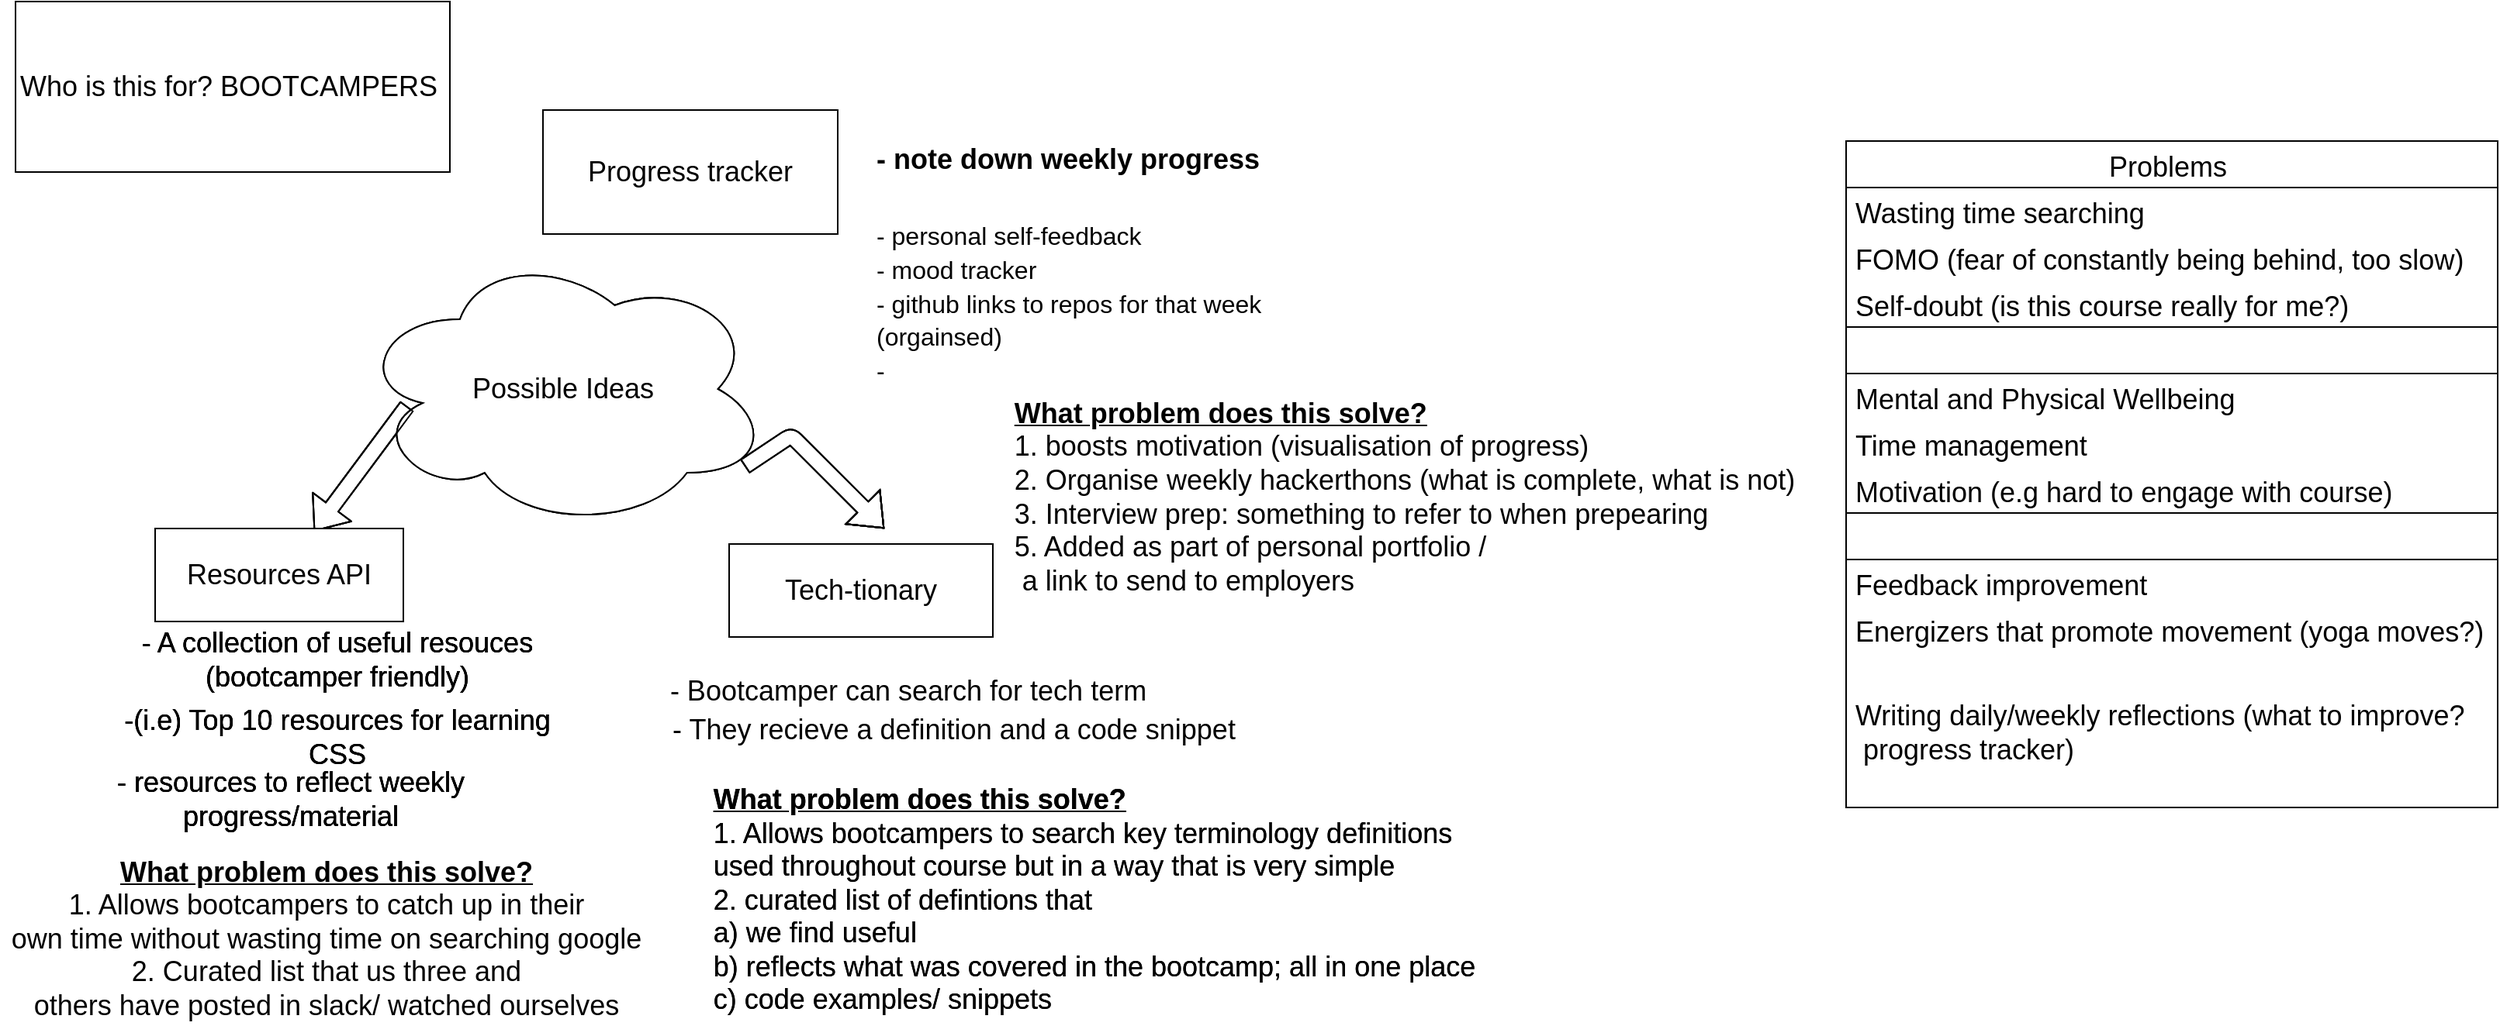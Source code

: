 <mxfile>
    <diagram id="fIv6yBxOHjXp-t3xew6y" name="Page-1">
        <mxGraphModel dx="1268" dy="575" grid="1" gridSize="10" guides="1" tooltips="1" connect="1" arrows="1" fold="1" page="1" pageScale="1" pageWidth="827" pageHeight="1169" math="0" shadow="0">
            <root>
                <mxCell id="0"/>
                <mxCell id="1" parent="0"/>
                <mxCell id="2" value="&lt;font style=&quot;font-size: 18px&quot;&gt;Possible Ideas&lt;/font&gt;" style="ellipse;shape=cloud;whiteSpace=wrap;html=1;" vertex="1" parent="1">
                    <mxGeometry x="250" y="180" width="266" height="180" as="geometry"/>
                </mxCell>
                <mxCell id="3" value="Who is this for? BOOTCAMPERS&amp;nbsp;" style="rounded=0;whiteSpace=wrap;html=1;fontSize=18;" vertex="1" parent="1">
                    <mxGeometry x="30" y="20" width="280" height="110" as="geometry"/>
                </mxCell>
                <mxCell id="4" value="" style="shape=flexArrow;endArrow=classic;html=1;fontSize=18;" edge="1" parent="1">
                    <mxGeometry width="50" height="50" relative="1" as="geometry">
                        <mxPoint x="500" y="320" as="sourcePoint"/>
                        <mxPoint x="590" y="360" as="targetPoint"/>
                        <Array as="points">
                            <mxPoint x="530" y="300"/>
                        </Array>
                    </mxGeometry>
                </mxCell>
                <mxCell id="5" value="Tech-tionary" style="rounded=0;whiteSpace=wrap;html=1;fontSize=18;" vertex="1" parent="1">
                    <mxGeometry x="490" y="370" width="170" height="60" as="geometry"/>
                </mxCell>
                <mxCell id="6" value="- Bootcamper can search for tech term" style="text;html=1;align=center;verticalAlign=middle;resizable=0;points=[];autosize=1;strokeColor=none;fillColor=none;fontSize=18;" vertex="1" parent="1">
                    <mxGeometry x="445" y="450" width="320" height="30" as="geometry"/>
                </mxCell>
                <mxCell id="7" value="- They recieve a definition and a code snippet&amp;nbsp;" style="text;html=1;align=center;verticalAlign=middle;resizable=0;points=[];autosize=1;strokeColor=none;fillColor=none;fontSize=18;" vertex="1" parent="1">
                    <mxGeometry x="447" y="475" width="380" height="30" as="geometry"/>
                </mxCell>
                <mxCell id="8" value="Resources API" style="rounded=0;whiteSpace=wrap;html=1;fontSize=18;" vertex="1" parent="1">
                    <mxGeometry x="120" y="360" width="160" height="60" as="geometry"/>
                </mxCell>
                <mxCell id="10" value="" style="shape=flexArrow;endArrow=classic;html=1;fontSize=18;entryX=0.64;entryY=0.03;entryDx=0;entryDy=0;entryPerimeter=0;exitX=0.122;exitY=0.561;exitDx=0;exitDy=0;exitPerimeter=0;" edge="1" parent="1" source="2" target="8">
                    <mxGeometry width="50" height="50" relative="1" as="geometry">
                        <mxPoint x="210" y="320" as="sourcePoint"/>
                        <mxPoint x="260" y="270" as="targetPoint"/>
                    </mxGeometry>
                </mxCell>
                <mxCell id="11" value="- A collection of useful resouces (bootcamper friendly)" style="text;html=1;strokeColor=none;fillColor=none;align=center;verticalAlign=middle;whiteSpace=wrap;rounded=0;fontSize=18;" vertex="1" parent="1">
                    <mxGeometry x="95" y="430" width="285" height="30" as="geometry"/>
                </mxCell>
                <mxCell id="12" value="-(i.e) Top 10 resources for learning CSS" style="text;html=1;strokeColor=none;fillColor=none;align=center;verticalAlign=middle;whiteSpace=wrap;rounded=0;fontSize=18;" vertex="1" parent="1">
                    <mxGeometry x="95" y="480" width="285" height="30" as="geometry"/>
                </mxCell>
                <mxCell id="13" value="- resources to reflect weekly progress/material" style="text;html=1;strokeColor=none;fillColor=none;align=center;verticalAlign=middle;whiteSpace=wrap;rounded=0;fontSize=18;" vertex="1" parent="1">
                    <mxGeometry x="60" y="520" width="295" height="30" as="geometry"/>
                </mxCell>
                <mxCell id="15" value="&lt;b&gt;&lt;u&gt;What problem does this solve? &lt;br&gt;&lt;/u&gt;&lt;/b&gt;1. Allows bootcampers to catch up in their &lt;br&gt;own time without wasting time on searching google&lt;br&gt;2. Curated list that us three and &lt;br&gt;others have posted in slack/ watched ourselves" style="text;html=1;align=center;verticalAlign=middle;resizable=0;points=[];autosize=1;strokeColor=none;fillColor=none;fontSize=18;" vertex="1" parent="1">
                    <mxGeometry x="20" y="570" width="420" height="110" as="geometry"/>
                </mxCell>
                <mxCell id="16" value="&lt;div style=&quot;text-align: left&quot;&gt;&lt;b&gt;&lt;u&gt;What problem does this solve?&lt;/u&gt;&lt;/b&gt;&lt;/div&gt;&lt;div style=&quot;text-align: left&quot;&gt;&lt;span&gt;1. Allows bootcampers to search key terminology definitions&lt;/span&gt;&lt;/div&gt;&lt;div style=&quot;text-align: left&quot;&gt;&lt;span&gt;used throughout course but in a way that is very simple&lt;/span&gt;&lt;/div&gt;&lt;div style=&quot;text-align: left&quot;&gt;&lt;span&gt;2. curated list of defintions that&lt;/span&gt;&lt;/div&gt;&lt;div style=&quot;text-align: left&quot;&gt;&lt;span&gt;a) we find useful&lt;/span&gt;&lt;/div&gt;&lt;div style=&quot;text-align: left&quot;&gt;&lt;span&gt;b) reflects what was covered in the bootcamp; all in one place&lt;/span&gt;&lt;/div&gt;&lt;div style=&quot;text-align: left&quot;&gt;&lt;span&gt;c) code examples/ snippets&amp;nbsp;&lt;/span&gt;&lt;/div&gt;" style="text;html=1;align=center;verticalAlign=middle;resizable=0;points=[];autosize=1;strokeColor=none;fillColor=none;fontSize=18;" vertex="1" parent="1">
                    <mxGeometry x="470" y="520" width="510" height="160" as="geometry"/>
                </mxCell>
                <mxCell id="17" value="Problems " style="swimlane;fontStyle=0;childLayout=stackLayout;horizontal=1;startSize=30;horizontalStack=0;resizeParent=1;resizeParentMax=0;resizeLast=0;collapsible=1;marginBottom=0;fontSize=18;" vertex="1" parent="1">
                    <mxGeometry x="1210" y="110" width="420" height="120" as="geometry"/>
                </mxCell>
                <mxCell id="18" value="Wasting time searching" style="text;strokeColor=none;fillColor=none;align=left;verticalAlign=middle;spacingLeft=4;spacingRight=4;overflow=hidden;points=[[0,0.5],[1,0.5]];portConstraint=eastwest;rotatable=0;fontSize=18;" vertex="1" parent="17">
                    <mxGeometry y="30" width="420" height="30" as="geometry"/>
                </mxCell>
                <mxCell id="19" value="FOMO (fear of constantly being behind, too slow)" style="text;strokeColor=none;fillColor=none;align=left;verticalAlign=middle;spacingLeft=4;spacingRight=4;overflow=hidden;points=[[0,0.5],[1,0.5]];portConstraint=eastwest;rotatable=0;fontSize=18;" vertex="1" parent="17">
                    <mxGeometry y="60" width="420" height="30" as="geometry"/>
                </mxCell>
                <mxCell id="20" value="Self-doubt (is this course really for me?)" style="text;strokeColor=none;fillColor=none;align=left;verticalAlign=middle;spacingLeft=4;spacingRight=4;overflow=hidden;points=[[0,0.5],[1,0.5]];portConstraint=eastwest;rotatable=0;fontSize=18;" vertex="1" parent="17">
                    <mxGeometry y="90" width="420" height="30" as="geometry"/>
                </mxCell>
                <mxCell id="21" value="" style="swimlane;fontStyle=0;childLayout=stackLayout;horizontal=1;startSize=30;horizontalStack=0;resizeParent=1;resizeParentMax=0;resizeLast=0;collapsible=1;marginBottom=0;fontSize=18;" vertex="1" parent="1">
                    <mxGeometry x="1210" y="350" width="420" height="190" as="geometry"/>
                </mxCell>
                <mxCell id="22" value="Feedback improvement " style="text;strokeColor=none;fillColor=none;align=left;verticalAlign=middle;spacingLeft=4;spacingRight=4;overflow=hidden;points=[[0,0.5],[1,0.5]];portConstraint=eastwest;rotatable=0;fontSize=18;" vertex="1" parent="21">
                    <mxGeometry y="30" width="420" height="30" as="geometry"/>
                </mxCell>
                <mxCell id="23" value="Energizers that promote movement (yoga moves?) " style="text;strokeColor=none;fillColor=none;align=left;verticalAlign=middle;spacingLeft=4;spacingRight=4;overflow=hidden;points=[[0,0.5],[1,0.5]];portConstraint=eastwest;rotatable=0;fontSize=18;" vertex="1" parent="21">
                    <mxGeometry y="60" width="420" height="30" as="geometry"/>
                </mxCell>
                <mxCell id="24" value="Writing daily/weekly reflections (what to improve?&#10; progress tracker)" style="text;strokeColor=none;fillColor=none;align=left;verticalAlign=middle;spacingLeft=4;spacingRight=4;overflow=hidden;points=[[0,0.5],[1,0.5]];portConstraint=eastwest;rotatable=0;fontSize=18;" vertex="1" parent="21">
                    <mxGeometry y="90" width="420" height="100" as="geometry"/>
                </mxCell>
                <mxCell id="26" value="" style="swimlane;fontStyle=0;childLayout=stackLayout;horizontal=1;startSize=30;horizontalStack=0;resizeParent=1;resizeParentMax=0;resizeLast=0;collapsible=1;marginBottom=0;fontSize=18;" vertex="1" parent="1">
                    <mxGeometry x="1210" y="230" width="420" height="120" as="geometry"/>
                </mxCell>
                <mxCell id="27" value="Mental and Physical Wellbeing" style="text;strokeColor=none;fillColor=none;align=left;verticalAlign=middle;spacingLeft=4;spacingRight=4;overflow=hidden;points=[[0,0.5],[1,0.5]];portConstraint=eastwest;rotatable=0;fontSize=18;" vertex="1" parent="26">
                    <mxGeometry y="30" width="420" height="30" as="geometry"/>
                </mxCell>
                <mxCell id="28" value="Time management" style="text;strokeColor=none;fillColor=none;align=left;verticalAlign=middle;spacingLeft=4;spacingRight=4;overflow=hidden;points=[[0,0.5],[1,0.5]];portConstraint=eastwest;rotatable=0;fontSize=18;" vertex="1" parent="26">
                    <mxGeometry y="60" width="420" height="30" as="geometry"/>
                </mxCell>
                <mxCell id="29" value="Motivation (e.g hard to engage with course)" style="text;strokeColor=none;fillColor=none;align=left;verticalAlign=middle;spacingLeft=4;spacingRight=4;overflow=hidden;points=[[0,0.5],[1,0.5]];portConstraint=eastwest;rotatable=0;fontSize=18;" vertex="1" parent="26">
                    <mxGeometry y="90" width="420" height="30" as="geometry"/>
                </mxCell>
                <mxCell id="30" value="&lt;font style=&quot;font-size: 18px&quot;&gt;Possible Ideas&lt;/font&gt;" style="ellipse;shape=cloud;whiteSpace=wrap;html=1;" vertex="1" parent="1">
                    <mxGeometry x="250" y="180" width="266" height="180" as="geometry"/>
                </mxCell>
                <mxCell id="31" value="" style="shape=flexArrow;endArrow=classic;html=1;fontSize=18;entryX=0.64;entryY=0.03;entryDx=0;entryDy=0;entryPerimeter=0;exitX=0.122;exitY=0.561;exitDx=0;exitDy=0;exitPerimeter=0;" edge="1" source="30" target="33" parent="1">
                    <mxGeometry width="50" height="50" relative="1" as="geometry">
                        <mxPoint x="210" y="320" as="sourcePoint"/>
                        <mxPoint x="260" y="270" as="targetPoint"/>
                    </mxGeometry>
                </mxCell>
                <mxCell id="32" value="" style="shape=flexArrow;endArrow=classic;html=1;fontSize=18;" edge="1" parent="1">
                    <mxGeometry width="50" height="50" relative="1" as="geometry">
                        <mxPoint x="500" y="320" as="sourcePoint"/>
                        <mxPoint x="590" y="360" as="targetPoint"/>
                        <Array as="points">
                            <mxPoint x="530" y="300"/>
                        </Array>
                    </mxGeometry>
                </mxCell>
                <mxCell id="33" value="Resources API" style="rounded=0;whiteSpace=wrap;html=1;fontSize=18;" vertex="1" parent="1">
                    <mxGeometry x="120" y="360" width="160" height="60" as="geometry"/>
                </mxCell>
                <mxCell id="34" value="- A collection of useful resouces (bootcamper friendly)" style="text;html=1;strokeColor=none;fillColor=none;align=center;verticalAlign=middle;whiteSpace=wrap;rounded=0;fontSize=18;" vertex="1" parent="1">
                    <mxGeometry x="95" y="430" width="285" height="30" as="geometry"/>
                </mxCell>
                <mxCell id="35" value="-(i.e) Top 10 resources for learning CSS" style="text;html=1;strokeColor=none;fillColor=none;align=center;verticalAlign=middle;whiteSpace=wrap;rounded=0;fontSize=18;" vertex="1" parent="1">
                    <mxGeometry x="95" y="480" width="285" height="30" as="geometry"/>
                </mxCell>
                <mxCell id="36" value="- resources to reflect weekly progress/material" style="text;html=1;strokeColor=none;fillColor=none;align=center;verticalAlign=middle;whiteSpace=wrap;rounded=0;fontSize=18;" vertex="1" parent="1">
                    <mxGeometry x="60" y="520" width="295" height="30" as="geometry"/>
                </mxCell>
                <mxCell id="37" value="Tech-tionary" style="rounded=0;whiteSpace=wrap;html=1;fontSize=18;" vertex="1" parent="1">
                    <mxGeometry x="490" y="370" width="170" height="60" as="geometry"/>
                </mxCell>
                <mxCell id="38" value="&lt;font style=&quot;font-size: 18px&quot;&gt;Possible Ideas&lt;/font&gt;" style="ellipse;shape=cloud;whiteSpace=wrap;html=1;" vertex="1" parent="1">
                    <mxGeometry x="250" y="180" width="266" height="180" as="geometry"/>
                </mxCell>
                <mxCell id="39" value="" style="shape=flexArrow;endArrow=classic;html=1;fontSize=18;entryX=0.64;entryY=0.03;entryDx=0;entryDy=0;entryPerimeter=0;exitX=0.122;exitY=0.561;exitDx=0;exitDy=0;exitPerimeter=0;" edge="1" source="38" target="41" parent="1">
                    <mxGeometry width="50" height="50" relative="1" as="geometry">
                        <mxPoint x="210" y="320" as="sourcePoint"/>
                        <mxPoint x="260" y="270" as="targetPoint"/>
                    </mxGeometry>
                </mxCell>
                <mxCell id="40" value="" style="shape=flexArrow;endArrow=classic;html=1;fontSize=18;" edge="1" parent="1">
                    <mxGeometry width="50" height="50" relative="1" as="geometry">
                        <mxPoint x="500" y="320" as="sourcePoint"/>
                        <mxPoint x="590" y="360" as="targetPoint"/>
                        <Array as="points">
                            <mxPoint x="530" y="300"/>
                        </Array>
                    </mxGeometry>
                </mxCell>
                <mxCell id="41" value="Resources API" style="rounded=0;whiteSpace=wrap;html=1;fontSize=18;" vertex="1" parent="1">
                    <mxGeometry x="120" y="360" width="160" height="60" as="geometry"/>
                </mxCell>
                <mxCell id="42" value="- A collection of useful resouces (bootcamper friendly)" style="text;html=1;strokeColor=none;fillColor=none;align=center;verticalAlign=middle;whiteSpace=wrap;rounded=0;fontSize=18;" vertex="1" parent="1">
                    <mxGeometry x="95" y="430" width="285" height="30" as="geometry"/>
                </mxCell>
                <mxCell id="43" value="-(i.e) Top 10 resources for learning CSS" style="text;html=1;strokeColor=none;fillColor=none;align=center;verticalAlign=middle;whiteSpace=wrap;rounded=0;fontSize=18;" vertex="1" parent="1">
                    <mxGeometry x="95" y="480" width="285" height="30" as="geometry"/>
                </mxCell>
                <mxCell id="44" value="- resources to reflect weekly progress/material" style="text;html=1;strokeColor=none;fillColor=none;align=center;verticalAlign=middle;whiteSpace=wrap;rounded=0;fontSize=18;" vertex="1" parent="1">
                    <mxGeometry x="60" y="520" width="295" height="30" as="geometry"/>
                </mxCell>
                <mxCell id="45" value="Tech-tionary" style="rounded=0;whiteSpace=wrap;html=1;fontSize=18;" vertex="1" parent="1">
                    <mxGeometry x="490" y="370" width="170" height="60" as="geometry"/>
                </mxCell>
                <mxCell id="46" value="&lt;div style=&quot;text-align: left&quot;&gt;&lt;b&gt;&lt;u&gt;What problem does this solve?&lt;/u&gt;&lt;/b&gt;&lt;/div&gt;&lt;div style=&quot;text-align: left&quot;&gt;&lt;span&gt;1. Allows bootcampers to search key terminology definitions&lt;/span&gt;&lt;/div&gt;&lt;div style=&quot;text-align: left&quot;&gt;&lt;span&gt;used throughout course but in a way that is very simple&lt;/span&gt;&lt;/div&gt;&lt;div style=&quot;text-align: left&quot;&gt;&lt;span&gt;2. curated list of defintions that&lt;/span&gt;&lt;/div&gt;&lt;div style=&quot;text-align: left&quot;&gt;&lt;span&gt;a) we find useful&lt;/span&gt;&lt;/div&gt;&lt;div style=&quot;text-align: left&quot;&gt;&lt;span&gt;b) reflects what was covered in the bootcamp; all in one place&lt;/span&gt;&lt;/div&gt;&lt;div style=&quot;text-align: left&quot;&gt;&lt;span&gt;c) code examples/ snippets&amp;nbsp;&lt;/span&gt;&lt;/div&gt;" style="text;html=1;align=center;verticalAlign=middle;resizable=0;points=[];autosize=1;strokeColor=none;fillColor=none;fontSize=18;" vertex="1" parent="1">
                    <mxGeometry x="470" y="520" width="510" height="160" as="geometry"/>
                </mxCell>
                <mxCell id="48" value="Progress tracker" style="rounded=0;whiteSpace=wrap;html=1;fontSize=18;" vertex="1" parent="1">
                    <mxGeometry x="370" y="90" width="190" height="80" as="geometry"/>
                </mxCell>
                <mxCell id="52" value="&lt;h1&gt;&lt;font style=&quot;font-size: 18px&quot;&gt;- note down weekly progress&amp;nbsp;&lt;/font&gt;&lt;/h1&gt;&lt;div&gt;&lt;font size=&quot;3&quot;&gt;- personal self-feedback&lt;/font&gt;&lt;/div&gt;&lt;div&gt;&lt;font size=&quot;3&quot;&gt;- mood tracker&lt;/font&gt;&lt;/div&gt;&lt;div&gt;&lt;font size=&quot;3&quot;&gt;- github links to repos for that week (orgainsed)&lt;/font&gt;&lt;/div&gt;&lt;div&gt;&lt;font size=&quot;3&quot;&gt;-&lt;/font&gt;&lt;/div&gt;" style="text;html=1;strokeColor=none;fillColor=none;spacing=5;spacingTop=-20;whiteSpace=wrap;overflow=hidden;rounded=0;fontSize=18;" vertex="1" parent="1">
                    <mxGeometry x="580" y="80" width="290" height="190" as="geometry"/>
                </mxCell>
                <mxCell id="55" value="&lt;div style=&quot;text-align: left&quot;&gt;&lt;b&gt;&lt;u&gt;What problem does this solve?&lt;/u&gt;&lt;/b&gt;&lt;/div&gt;&lt;div style=&quot;text-align: left&quot;&gt;1. boosts motivation (visualisation of progress)&lt;/div&gt;&lt;div style=&quot;text-align: left&quot;&gt;2. Organise weekly hackerthons (what is complete, what is not)&lt;/div&gt;&lt;div style=&quot;text-align: left&quot;&gt;3. Interview prep: something to refer to when prepearing&lt;/div&gt;&lt;div style=&quot;text-align: left&quot;&gt;5. Added as part of personal portfolio /&lt;/div&gt;&lt;div style=&quot;text-align: left&quot;&gt;&amp;nbsp;a link to send to employers&lt;/div&gt;" style="text;html=1;align=center;verticalAlign=middle;resizable=0;points=[];autosize=1;strokeColor=none;fillColor=none;fontSize=18;" vertex="1" parent="1">
                    <mxGeometry x="665" y="270" width="520" height="140" as="geometry"/>
                </mxCell>
            </root>
        </mxGraphModel>
    </diagram>
</mxfile>